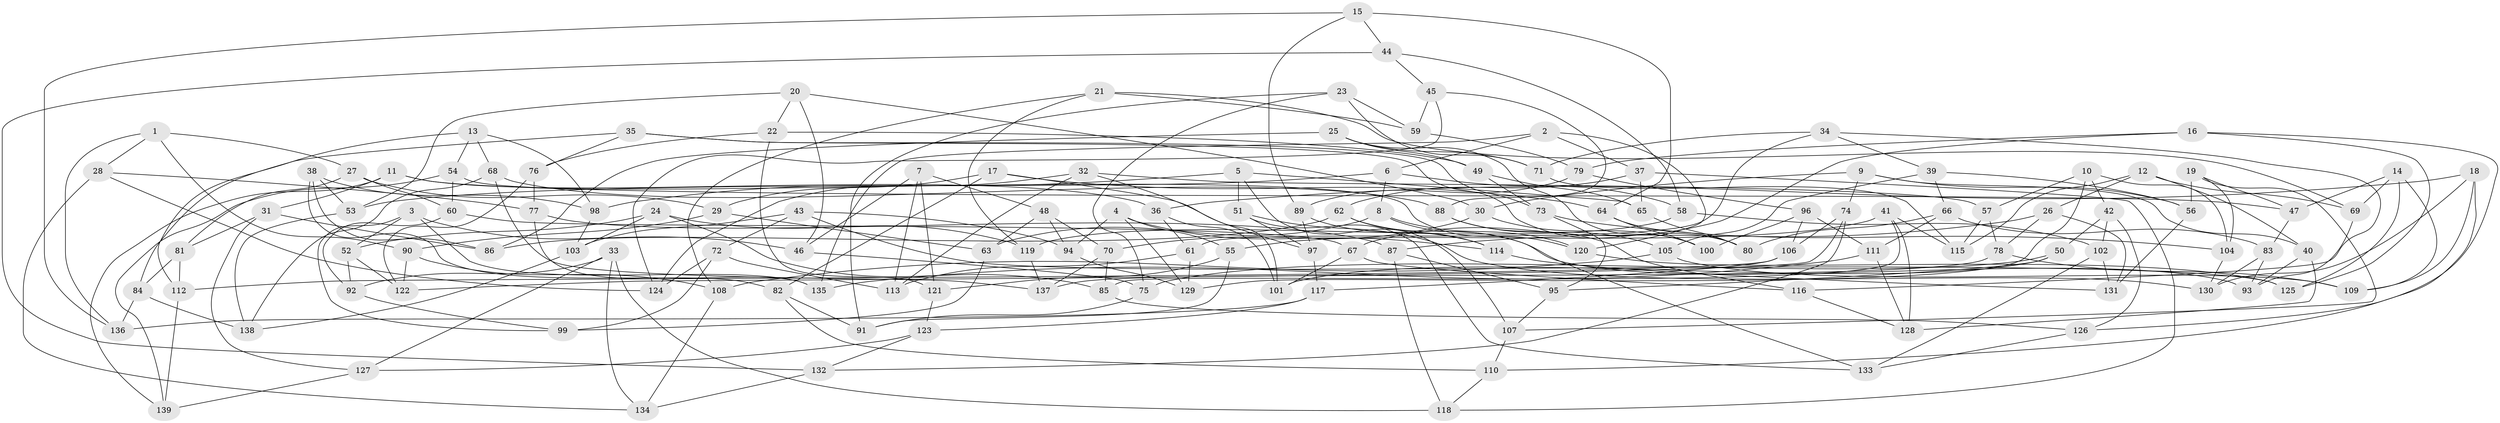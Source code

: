 // coarse degree distribution, {5: 0.09278350515463918, 4: 0.7628865979381443, 6: 0.020618556701030927, 9: 0.010309278350515464, 8: 0.061855670103092786, 3: 0.020618556701030927, 7: 0.010309278350515464, 13: 0.010309278350515464, 10: 0.010309278350515464}
// Generated by graph-tools (version 1.1) at 2025/02/03/04/25 22:02:09]
// undirected, 139 vertices, 278 edges
graph export_dot {
graph [start="1"]
  node [color=gray90,style=filled];
  1;
  2;
  3;
  4;
  5;
  6;
  7;
  8;
  9;
  10;
  11;
  12;
  13;
  14;
  15;
  16;
  17;
  18;
  19;
  20;
  21;
  22;
  23;
  24;
  25;
  26;
  27;
  28;
  29;
  30;
  31;
  32;
  33;
  34;
  35;
  36;
  37;
  38;
  39;
  40;
  41;
  42;
  43;
  44;
  45;
  46;
  47;
  48;
  49;
  50;
  51;
  52;
  53;
  54;
  55;
  56;
  57;
  58;
  59;
  60;
  61;
  62;
  63;
  64;
  65;
  66;
  67;
  68;
  69;
  70;
  71;
  72;
  73;
  74;
  75;
  76;
  77;
  78;
  79;
  80;
  81;
  82;
  83;
  84;
  85;
  86;
  87;
  88;
  89;
  90;
  91;
  92;
  93;
  94;
  95;
  96;
  97;
  98;
  99;
  100;
  101;
  102;
  103;
  104;
  105;
  106;
  107;
  108;
  109;
  110;
  111;
  112;
  113;
  114;
  115;
  116;
  117;
  118;
  119;
  120;
  121;
  122;
  123;
  124;
  125;
  126;
  127;
  128;
  129;
  130;
  131;
  132;
  133;
  134;
  135;
  136;
  137;
  138;
  139;
  1 -- 136;
  1 -- 27;
  1 -- 90;
  1 -- 28;
  2 -- 37;
  2 -- 6;
  2 -- 135;
  2 -- 120;
  3 -- 46;
  3 -- 99;
  3 -- 135;
  3 -- 52;
  4 -- 94;
  4 -- 129;
  4 -- 114;
  4 -- 55;
  5 -- 107;
  5 -- 65;
  5 -- 51;
  5 -- 98;
  6 -- 53;
  6 -- 58;
  6 -- 8;
  7 -- 121;
  7 -- 46;
  7 -- 48;
  7 -- 113;
  8 -- 120;
  8 -- 133;
  8 -- 63;
  9 -- 40;
  9 -- 56;
  9 -- 30;
  9 -- 74;
  10 -- 104;
  10 -- 57;
  10 -- 42;
  10 -- 129;
  11 -- 139;
  11 -- 47;
  11 -- 31;
  11 -- 36;
  12 -- 115;
  12 -- 69;
  12 -- 40;
  12 -- 26;
  13 -- 98;
  13 -- 54;
  13 -- 68;
  13 -- 112;
  14 -- 69;
  14 -- 125;
  14 -- 47;
  14 -- 109;
  15 -- 136;
  15 -- 89;
  15 -- 64;
  15 -- 44;
  16 -- 79;
  16 -- 67;
  16 -- 125;
  16 -- 126;
  17 -- 82;
  17 -- 29;
  17 -- 64;
  17 -- 97;
  18 -- 110;
  18 -- 109;
  18 -- 130;
  18 -- 36;
  19 -- 47;
  19 -- 107;
  19 -- 104;
  19 -- 56;
  20 -- 46;
  20 -- 30;
  20 -- 53;
  20 -- 22;
  21 -- 108;
  21 -- 119;
  21 -- 69;
  21 -- 59;
  22 -- 49;
  22 -- 76;
  22 -- 121;
  23 -- 71;
  23 -- 91;
  23 -- 75;
  23 -- 59;
  24 -- 52;
  24 -- 85;
  24 -- 119;
  24 -- 103;
  25 -- 71;
  25 -- 86;
  25 -- 49;
  25 -- 100;
  26 -- 87;
  26 -- 131;
  26 -- 78;
  27 -- 29;
  27 -- 81;
  27 -- 60;
  28 -- 77;
  28 -- 124;
  28 -- 134;
  29 -- 63;
  29 -- 90;
  30 -- 100;
  30 -- 70;
  31 -- 86;
  31 -- 81;
  31 -- 127;
  32 -- 124;
  32 -- 113;
  32 -- 57;
  32 -- 101;
  33 -- 92;
  33 -- 134;
  33 -- 127;
  33 -- 118;
  34 -- 61;
  34 -- 116;
  34 -- 71;
  34 -- 39;
  35 -- 76;
  35 -- 84;
  35 -- 80;
  35 -- 73;
  36 -- 101;
  36 -- 61;
  37 -- 118;
  37 -- 62;
  37 -- 65;
  38 -- 82;
  38 -- 86;
  38 -- 98;
  38 -- 53;
  39 -- 66;
  39 -- 56;
  39 -- 105;
  40 -- 128;
  40 -- 93;
  41 -- 115;
  41 -- 85;
  41 -- 55;
  41 -- 128;
  42 -- 102;
  42 -- 50;
  42 -- 126;
  43 -- 125;
  43 -- 103;
  43 -- 94;
  43 -- 72;
  44 -- 132;
  44 -- 58;
  44 -- 45;
  45 -- 59;
  45 -- 124;
  45 -- 88;
  46 -- 75;
  47 -- 83;
  48 -- 94;
  48 -- 70;
  48 -- 63;
  49 -- 65;
  49 -- 73;
  50 -- 75;
  50 -- 95;
  50 -- 101;
  51 -- 130;
  51 -- 97;
  51 -- 133;
  52 -- 92;
  52 -- 122;
  53 -- 138;
  54 -- 60;
  54 -- 139;
  54 -- 120;
  55 -- 121;
  55 -- 91;
  56 -- 131;
  57 -- 115;
  57 -- 78;
  58 -- 119;
  58 -- 102;
  59 -- 79;
  60 -- 67;
  60 -- 92;
  61 -- 113;
  61 -- 129;
  62 -- 86;
  62 -- 93;
  62 -- 114;
  63 -- 99;
  64 -- 100;
  64 -- 80;
  65 -- 80;
  66 -- 111;
  66 -- 80;
  66 -- 83;
  67 -- 116;
  67 -- 101;
  68 -- 88;
  68 -- 137;
  68 -- 138;
  69 -- 93;
  70 -- 85;
  70 -- 137;
  71 -- 115;
  72 -- 124;
  72 -- 113;
  72 -- 99;
  73 -- 95;
  73 -- 104;
  74 -- 106;
  74 -- 122;
  74 -- 132;
  75 -- 91;
  76 -- 77;
  76 -- 122;
  77 -- 135;
  77 -- 87;
  78 -- 137;
  78 -- 109;
  79 -- 96;
  79 -- 89;
  81 -- 112;
  81 -- 84;
  82 -- 110;
  82 -- 91;
  83 -- 93;
  83 -- 130;
  84 -- 138;
  84 -- 136;
  85 -- 126;
  87 -- 95;
  87 -- 118;
  88 -- 116;
  88 -- 105;
  89 -- 114;
  89 -- 97;
  90 -- 122;
  90 -- 108;
  92 -- 99;
  94 -- 129;
  95 -- 107;
  96 -- 100;
  96 -- 106;
  96 -- 111;
  97 -- 117;
  98 -- 103;
  102 -- 133;
  102 -- 131;
  103 -- 138;
  104 -- 130;
  105 -- 108;
  105 -- 109;
  106 -- 112;
  106 -- 117;
  107 -- 110;
  108 -- 134;
  110 -- 118;
  111 -- 128;
  111 -- 135;
  112 -- 139;
  114 -- 131;
  116 -- 128;
  117 -- 123;
  117 -- 136;
  119 -- 137;
  120 -- 125;
  121 -- 123;
  123 -- 127;
  123 -- 132;
  126 -- 133;
  127 -- 139;
  132 -- 134;
}
